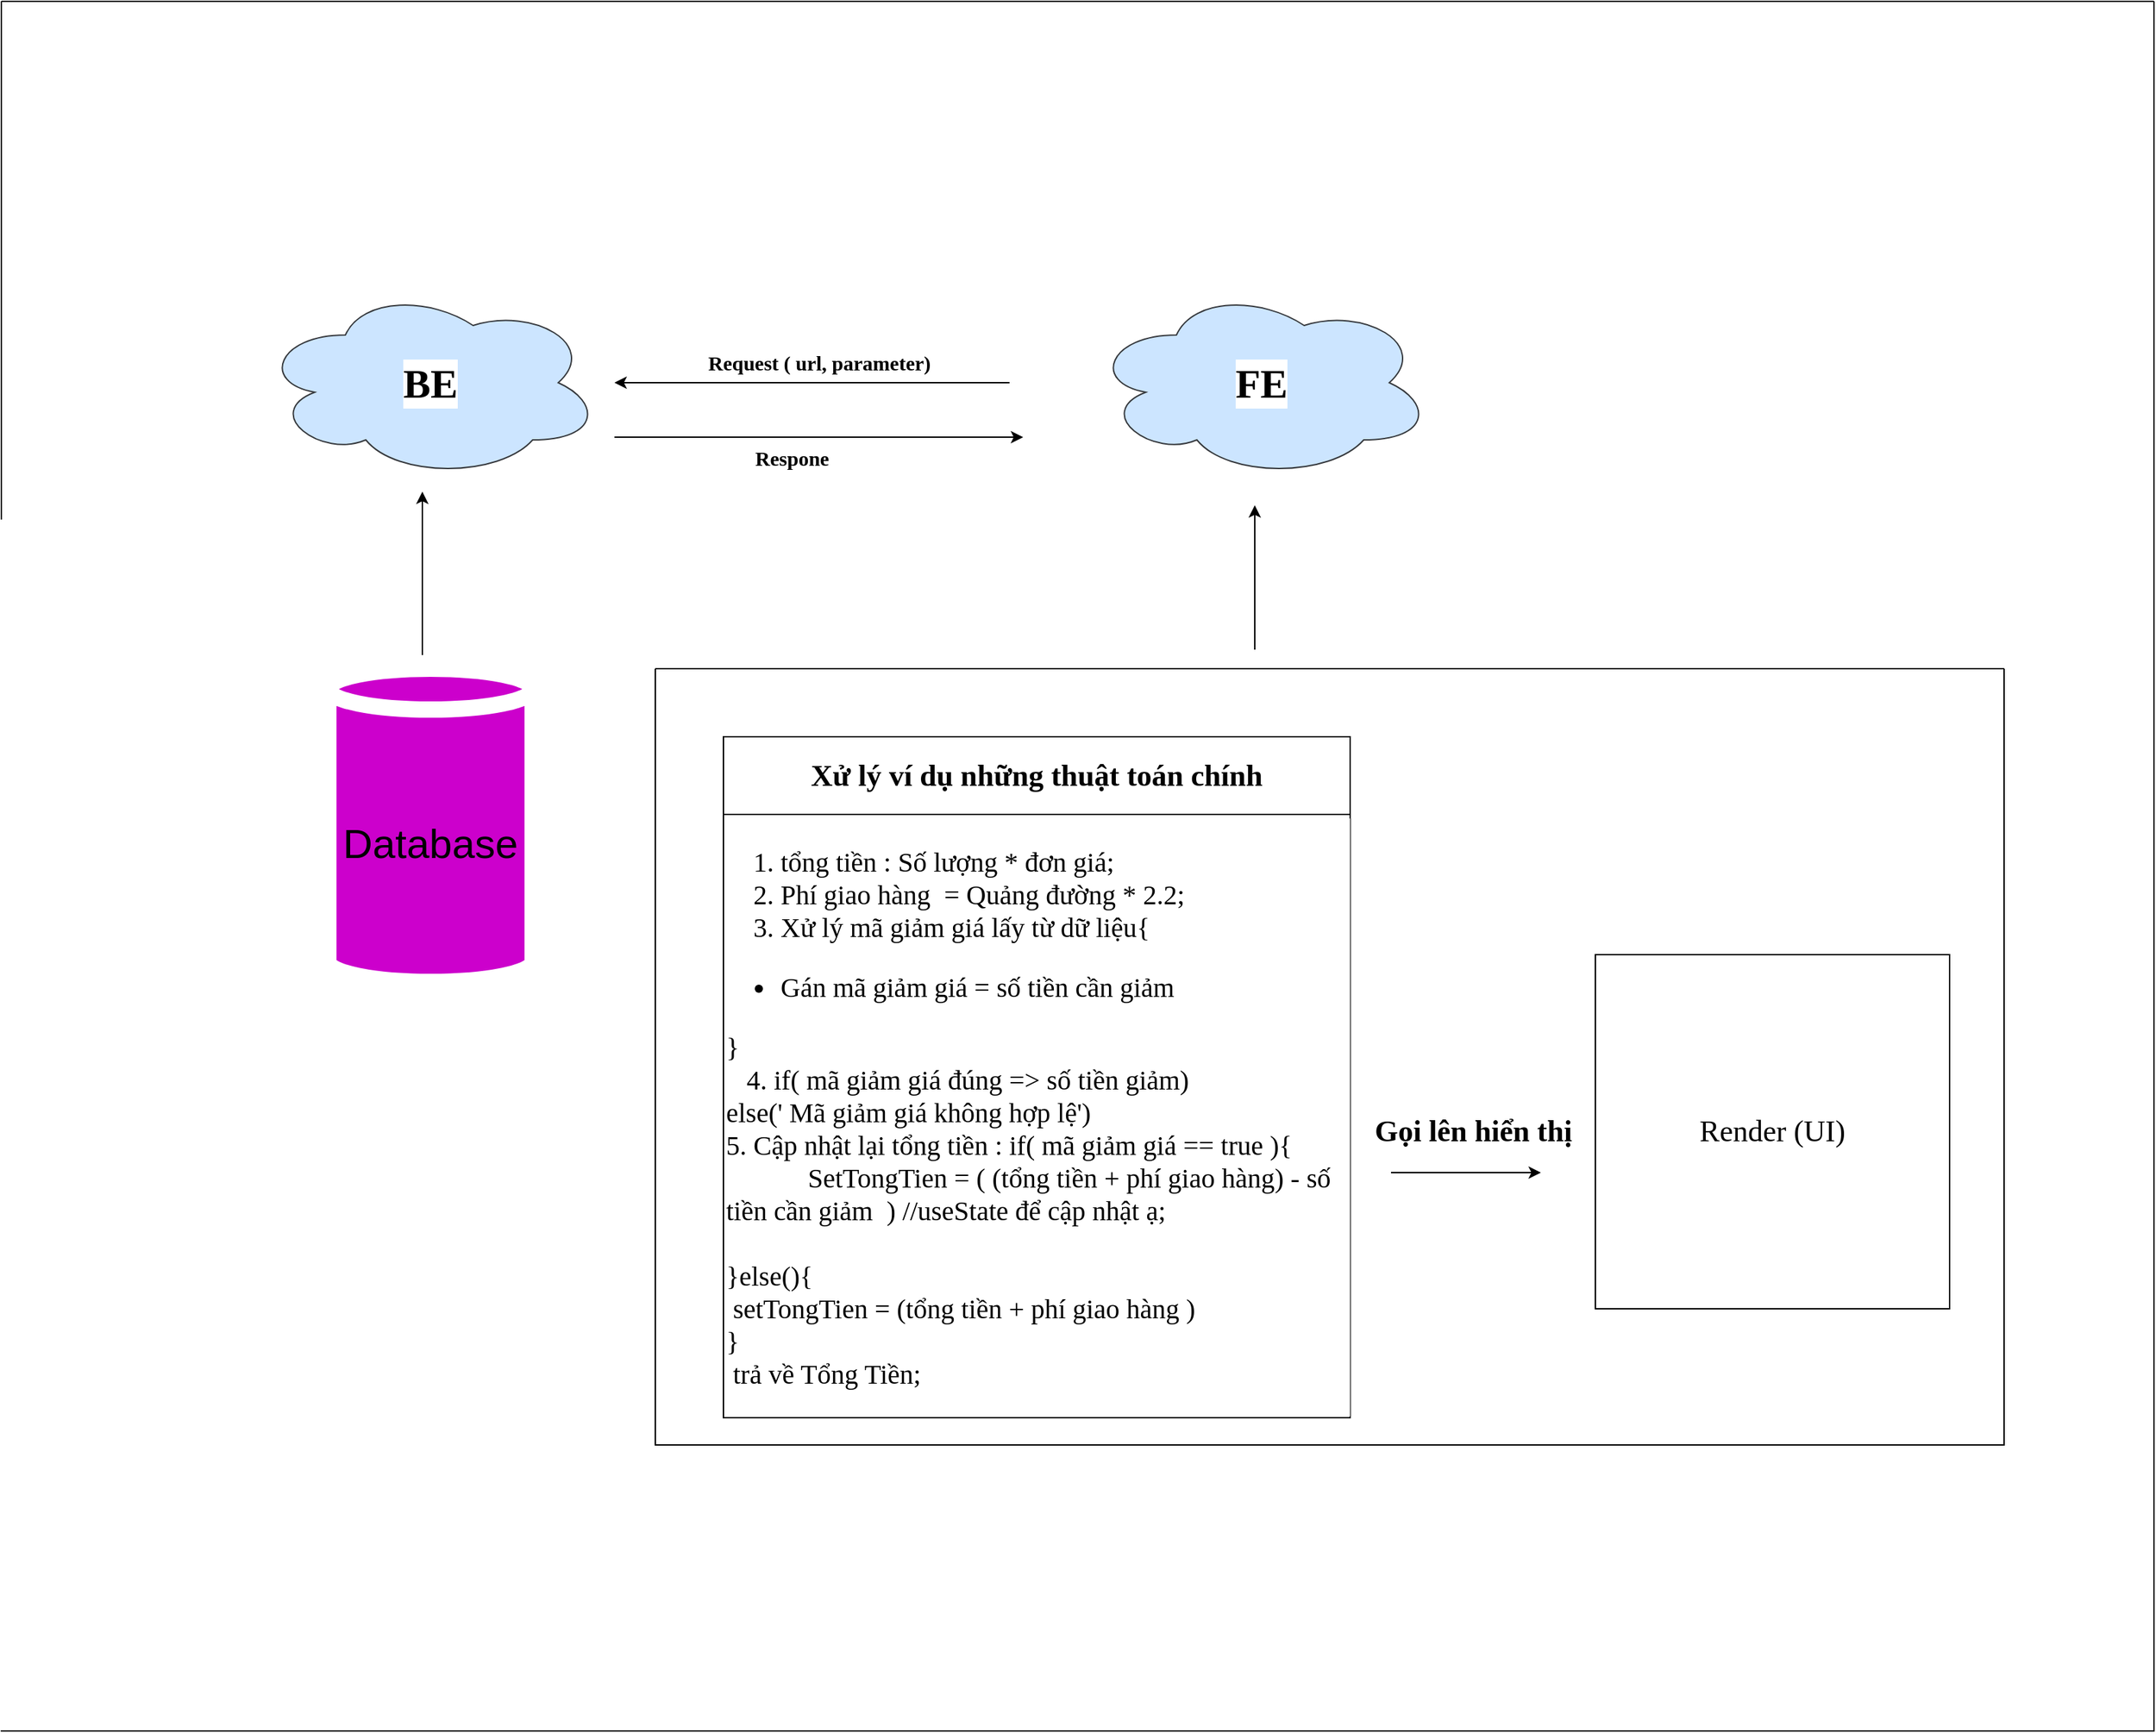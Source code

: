 <mxfile version="20.3.6" type="github">
  <diagram id="7zGOvlO_Lh0yQemsiawO" name="Trang-1">
    <mxGraphModel dx="1851" dy="1040" grid="1" gridSize="10" guides="1" tooltips="1" connect="1" arrows="1" fold="1" page="1" pageScale="1" pageWidth="1654" pageHeight="2336" math="0" shadow="0">
      <root>
        <mxCell id="0" />
        <mxCell id="1" parent="0" />
        <mxCell id="ZPOjNXaPJvj47odMB5dd-1" value="" style="swimlane;startSize=0;gradientColor=default;fillColor=none;fontColor=default;labelBorderColor=none;" vertex="1" parent="1">
          <mxGeometry x="810" y="600" width="1580" height="1270" as="geometry" />
        </mxCell>
        <mxCell id="ZPOjNXaPJvj47odMB5dd-7" value="&lt;font style=&quot;font-size: 30px;&quot;&gt;Database&lt;/font&gt;" style="shape=cylinder3;whiteSpace=wrap;html=1;boundedLbl=1;backgroundOutline=1;size=15;labelBackgroundColor=none;strokeColor=#FFFFFF;strokeWidth=12;fontSize=20;fillColor=#CC00CC;" vertex="1" parent="ZPOjNXaPJvj47odMB5dd-1">
          <mxGeometry x="240" y="490" width="150" height="230" as="geometry" />
        </mxCell>
        <mxCell id="ZPOjNXaPJvj47odMB5dd-8" value="" style="endArrow=classic;html=1;rounded=0;fontSize=30;fontColor=default;verticalAlign=top;" edge="1" parent="ZPOjNXaPJvj47odMB5dd-1">
          <mxGeometry width="50" height="50" relative="1" as="geometry">
            <mxPoint x="309" y="480" as="sourcePoint" />
            <mxPoint x="309" y="360" as="targetPoint" />
            <Array as="points">
              <mxPoint x="309" y="420" />
            </Array>
          </mxGeometry>
        </mxCell>
        <mxCell id="ZPOjNXaPJvj47odMB5dd-9" value="" style="swimlane;startSize=0;labelBackgroundColor=none;strokeColor=default;strokeWidth=1;fontSize=30;fontColor=default;fillColor=#CC00CC;gradientColor=default;" vertex="1" parent="ZPOjNXaPJvj47odMB5dd-1">
          <mxGeometry x="480" y="490" width="990" height="570" as="geometry" />
        </mxCell>
        <mxCell id="ZPOjNXaPJvj47odMB5dd-19" value="" style="shape=table;startSize=0;container=1;collapsible=0;childLayout=tableLayout;labelBackgroundColor=default;labelBorderColor=none;strokeColor=default;strokeWidth=1;fontFamily=Times New Roman;fontSize=15;fontColor=default;fillColor=none;gradientColor=default;" vertex="1" parent="ZPOjNXaPJvj47odMB5dd-9">
          <mxGeometry x="50" y="50" width="460" height="500" as="geometry" />
        </mxCell>
        <mxCell id="ZPOjNXaPJvj47odMB5dd-20" value="" style="shape=tableRow;horizontal=0;startSize=0;swimlaneHead=0;swimlaneBody=0;top=0;left=0;bottom=0;right=0;collapsible=0;dropTarget=0;fillColor=none;points=[[0,0.5],[1,0.5]];portConstraint=eastwest;labelBackgroundColor=default;labelBorderColor=none;strokeColor=default;strokeWidth=1;fontFamily=Times New Roman;fontSize=15;fontColor=default;" vertex="1" parent="ZPOjNXaPJvj47odMB5dd-19">
          <mxGeometry width="460" height="57" as="geometry" />
        </mxCell>
        <mxCell id="ZPOjNXaPJvj47odMB5dd-21" value="&lt;span&gt;&lt;font style=&quot;font-size: 22px;&quot;&gt;Xử lý ví dụ những thuật toán chính&lt;/font&gt;&lt;/span&gt;" style="shape=partialRectangle;html=1;whiteSpace=wrap;connectable=0;overflow=hidden;fillColor=none;top=0;left=0;bottom=0;right=0;pointerEvents=1;labelBackgroundColor=default;labelBorderColor=none;strokeColor=default;strokeWidth=1;fontFamily=Times New Roman;fontSize=15;fontColor=default;fontStyle=1" vertex="1" parent="ZPOjNXaPJvj47odMB5dd-20">
          <mxGeometry width="460" height="57" as="geometry">
            <mxRectangle width="460" height="57" as="alternateBounds" />
          </mxGeometry>
        </mxCell>
        <mxCell id="ZPOjNXaPJvj47odMB5dd-22" value="" style="shape=tableRow;horizontal=0;startSize=0;swimlaneHead=0;swimlaneBody=0;top=0;left=0;bottom=0;right=0;collapsible=0;dropTarget=0;fillColor=none;points=[[0,0.5],[1,0.5]];portConstraint=eastwest;labelBackgroundColor=default;labelBorderColor=none;strokeColor=default;strokeWidth=1;fontFamily=Times New Roman;fontSize=15;fontColor=default;" vertex="1" parent="ZPOjNXaPJvj47odMB5dd-19">
          <mxGeometry y="57" width="460" height="443" as="geometry" />
        </mxCell>
        <mxCell id="ZPOjNXaPJvj47odMB5dd-23" value="&lt;ol style=&quot;font-size: 20px;&quot;&gt;&lt;li style=&quot;font-size: 20px;&quot;&gt;tổng tiền : Số lượng * đơn giá;&lt;/li&gt;&lt;li style=&quot;font-size: 20px;&quot;&gt;Phí giao hàng&amp;nbsp; = Quảng đường * 2.2;&lt;/li&gt;&lt;li style=&quot;font-size: 20px;&quot;&gt;Xử lý mã giảm giá lấy từ dữ liệu{&lt;/li&gt;&lt;/ol&gt;&lt;ul&gt;&lt;li&gt;Gán mã giảm giá = số tiền cần giảm&amp;nbsp;&lt;/li&gt;&lt;/ul&gt;}&amp;nbsp; &amp;nbsp;&amp;nbsp;&lt;span style=&quot;&quot;&gt;	&lt;br&gt;&lt;/span&gt;&amp;nbsp; &amp;nbsp;4. if( mã giảm giá đúng =&amp;gt; số tiền giảm)&amp;nbsp;&lt;br&gt;&lt;span style=&quot;&quot;&gt;&lt;span style=&quot;&quot;&gt;	&lt;/span&gt;else(&#39; Mã giảm giá không hợp lệ&#39;)&lt;br&gt;   5. Cập nhật lại tổng tiền : if( mã giảm giá == true ){&lt;br&gt;&lt;span style=&quot;white-space: pre;&quot;&gt;	&lt;/span&gt;&lt;span style=&quot;&quot;&gt;&amp;nbsp; &amp;nbsp; &amp;nbsp; &amp;nbsp; &amp;nbsp;&amp;nbsp;&lt;span style=&quot;white-space: pre;&quot;&gt;	&lt;/span&gt;&lt;/span&gt;&lt;/span&gt;&lt;span style=&quot;&quot;&gt;SetTongTien = ( (tổng tiền + phí giao hàng) - số tiền cần giảm&amp;nbsp; ) //useState để cập nhật ạ;&lt;br&gt;&lt;/span&gt;&lt;span style=&quot;&quot;&gt;&lt;br&gt;}else(){&lt;br&gt;&lt;span style=&quot;white-space: pre;&quot;&gt;	&lt;/span&gt;setTongTien = (tổng tiền + phí giao hàng )&lt;br&gt;}&lt;br&gt;&lt;span style=&quot;white-space: pre;&quot;&gt;	&lt;/span&gt;trả về Tổng Tiền;&lt;br&gt;&lt;br&gt;&lt;span style=&quot;&quot;&gt;&lt;/span&gt;&lt;span style=&quot;&quot;&gt;&lt;/span&gt;&lt;/span&gt;" style="shape=partialRectangle;html=1;whiteSpace=wrap;connectable=0;overflow=hidden;fillColor=none;top=0;left=0;bottom=0;right=0;pointerEvents=1;labelBackgroundColor=default;labelBorderColor=none;strokeColor=default;strokeWidth=1;fontFamily=Times New Roman;fontSize=20;fontColor=default;align=left;fontStyle=0" vertex="1" parent="ZPOjNXaPJvj47odMB5dd-22">
          <mxGeometry width="460" height="443" as="geometry">
            <mxRectangle width="460" height="443" as="alternateBounds" />
          </mxGeometry>
        </mxCell>
        <mxCell id="ZPOjNXaPJvj47odMB5dd-24" value="" style="endArrow=classic;html=1;rounded=0;fontFamily=Times New Roman;fontSize=22;fontColor=default;" edge="1" parent="ZPOjNXaPJvj47odMB5dd-9">
          <mxGeometry width="50" height="50" relative="1" as="geometry">
            <mxPoint x="540" y="370" as="sourcePoint" />
            <mxPoint x="650" y="370" as="targetPoint" />
          </mxGeometry>
        </mxCell>
        <mxCell id="ZPOjNXaPJvj47odMB5dd-25" value="Render (UI)" style="whiteSpace=wrap;html=1;aspect=fixed;labelBackgroundColor=default;labelBorderColor=none;strokeColor=default;strokeWidth=1;fontFamily=Times New Roman;fontSize=22;fontColor=default;fillColor=none;gradientColor=default;" vertex="1" parent="ZPOjNXaPJvj47odMB5dd-9">
          <mxGeometry x="690" y="210" width="260" height="260" as="geometry" />
        </mxCell>
        <mxCell id="ZPOjNXaPJvj47odMB5dd-27" value="Gọi lên hiển thị" style="text;html=1;resizable=0;autosize=1;align=center;verticalAlign=middle;points=[];fillColor=none;strokeColor=none;rounded=0;labelBackgroundColor=default;labelBorderColor=none;strokeWidth=1;fontFamily=Times New Roman;fontSize=22;fontColor=default;fontStyle=1" vertex="1" parent="ZPOjNXaPJvj47odMB5dd-9">
          <mxGeometry x="515" y="320" width="170" height="40" as="geometry" />
        </mxCell>
        <mxCell id="ZPOjNXaPJvj47odMB5dd-11" value="&lt;font face=&quot;Times New Roman&quot;&gt;BE&lt;/font&gt;" style="ellipse;shape=cloud;whiteSpace=wrap;html=1;labelBackgroundColor=default;labelBorderColor=none;strokeColor=#36393d;strokeWidth=1;fontSize=30;fillColor=#cce5ff;fontStyle=1" vertex="1" parent="ZPOjNXaPJvj47odMB5dd-1">
          <mxGeometry x="190" y="210" width="250" height="140" as="geometry" />
        </mxCell>
        <mxCell id="ZPOjNXaPJvj47odMB5dd-12" value="&lt;font face=&quot;Times New Roman&quot;&gt;FE&lt;/font&gt;" style="ellipse;shape=cloud;whiteSpace=wrap;html=1;labelBackgroundColor=default;labelBorderColor=none;strokeColor=#36393d;strokeWidth=1;fontSize=30;fillColor=#cce5ff;fontStyle=1" vertex="1" parent="ZPOjNXaPJvj47odMB5dd-1">
          <mxGeometry x="800" y="210" width="250" height="140" as="geometry" />
        </mxCell>
        <mxCell id="ZPOjNXaPJvj47odMB5dd-13" value="" style="endArrow=classic;html=1;rounded=0;fontFamily=Times New Roman;fontSize=30;fontColor=default;" edge="1" parent="ZPOjNXaPJvj47odMB5dd-1">
          <mxGeometry width="50" height="50" relative="1" as="geometry">
            <mxPoint x="920" y="476" as="sourcePoint" />
            <mxPoint x="920" y="370" as="targetPoint" />
          </mxGeometry>
        </mxCell>
        <mxCell id="ZPOjNXaPJvj47odMB5dd-14" value="" style="endArrow=classic;html=1;rounded=0;fontFamily=Times New Roman;fontSize=30;fontColor=default;" edge="1" parent="ZPOjNXaPJvj47odMB5dd-1">
          <mxGeometry width="50" height="50" relative="1" as="geometry">
            <mxPoint x="450" y="320" as="sourcePoint" />
            <mxPoint x="750" y="320" as="targetPoint" />
          </mxGeometry>
        </mxCell>
        <mxCell id="ZPOjNXaPJvj47odMB5dd-15" value="" style="endArrow=classic;html=1;rounded=0;fontFamily=Times New Roman;fontSize=30;fontColor=default;" edge="1" parent="ZPOjNXaPJvj47odMB5dd-1">
          <mxGeometry width="50" height="50" relative="1" as="geometry">
            <mxPoint x="740" y="280" as="sourcePoint" />
            <mxPoint x="450" y="280" as="targetPoint" />
          </mxGeometry>
        </mxCell>
        <mxCell id="ZPOjNXaPJvj47odMB5dd-16" value="Request ( url, parameter)" style="text;html=1;resizable=0;autosize=1;align=center;verticalAlign=middle;points=[];fillColor=none;strokeColor=none;rounded=0;labelBackgroundColor=default;labelBorderColor=none;strokeWidth=1;fontFamily=Times New Roman;fontSize=15;fontColor=default;fontStyle=1" vertex="1" parent="ZPOjNXaPJvj47odMB5dd-1">
          <mxGeometry x="505" y="250" width="190" height="30" as="geometry" />
        </mxCell>
        <mxCell id="ZPOjNXaPJvj47odMB5dd-17" value="Respone" style="text;html=1;resizable=0;autosize=1;align=center;verticalAlign=middle;points=[];fillColor=none;strokeColor=none;rounded=0;labelBackgroundColor=default;labelBorderColor=none;strokeWidth=1;fontFamily=Times New Roman;fontSize=15;fontColor=default;rotation=0;fontStyle=1" vertex="1" parent="ZPOjNXaPJvj47odMB5dd-1">
          <mxGeometry x="540" y="320" width="80" height="30" as="geometry" />
        </mxCell>
      </root>
    </mxGraphModel>
  </diagram>
</mxfile>

